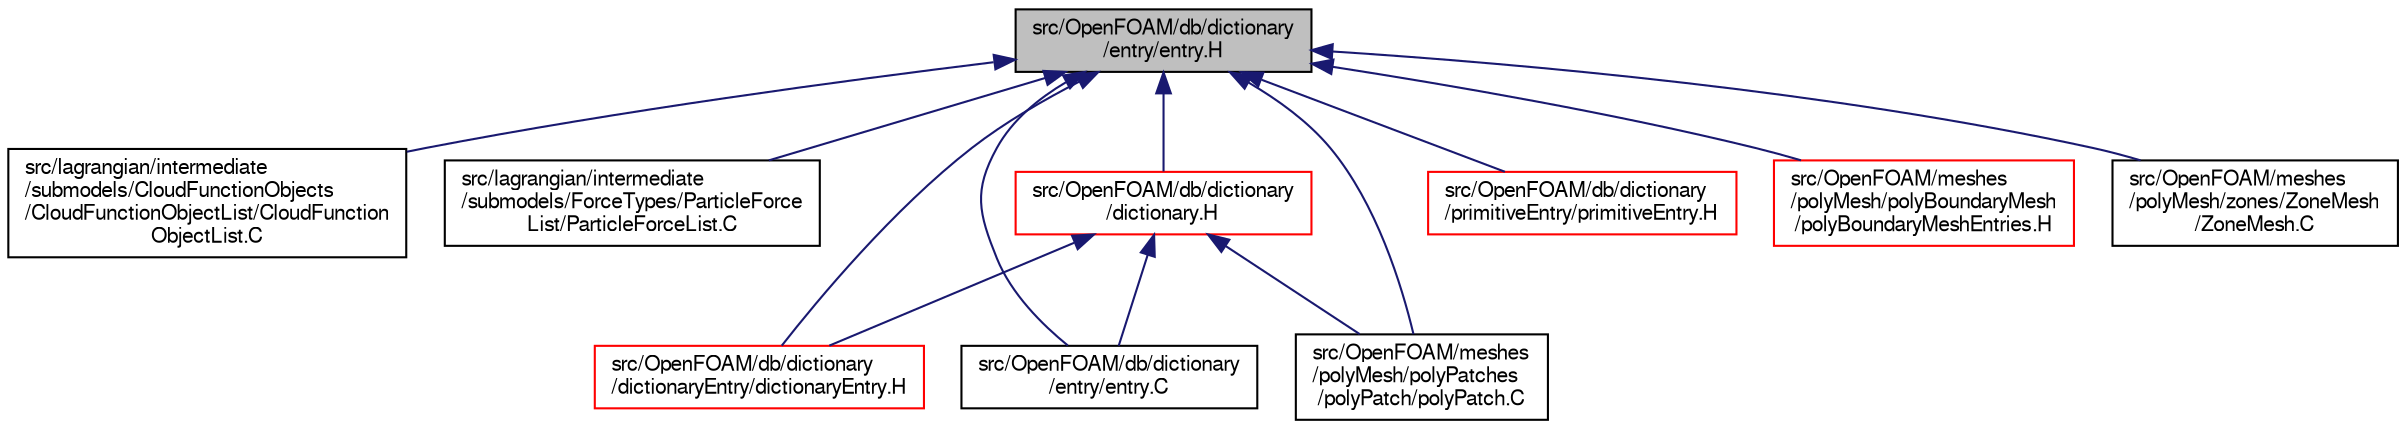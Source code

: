 digraph "src/OpenFOAM/db/dictionary/entry/entry.H"
{
  bgcolor="transparent";
  edge [fontname="FreeSans",fontsize="10",labelfontname="FreeSans",labelfontsize="10"];
  node [fontname="FreeSans",fontsize="10",shape=record];
  Node46 [label="src/OpenFOAM/db/dictionary\l/entry/entry.H",height=0.2,width=0.4,color="black", fillcolor="grey75", style="filled", fontcolor="black"];
  Node46 -> Node47 [dir="back",color="midnightblue",fontsize="10",style="solid",fontname="FreeSans"];
  Node47 [label="src/lagrangian/intermediate\l/submodels/CloudFunctionObjects\l/CloudFunctionObjectList/CloudFunction\lObjectList.C",height=0.2,width=0.4,color="black",URL="$a05546.html"];
  Node46 -> Node48 [dir="back",color="midnightblue",fontsize="10",style="solid",fontname="FreeSans"];
  Node48 [label="src/lagrangian/intermediate\l/submodels/ForceTypes/ParticleForce\lList/ParticleForceList.C",height=0.2,width=0.4,color="black",URL="$a05615.html"];
  Node46 -> Node49 [dir="back",color="midnightblue",fontsize="10",style="solid",fontname="FreeSans"];
  Node49 [label="src/OpenFOAM/db/dictionary\l/dictionary.H",height=0.2,width=0.4,color="red",URL="$a08804.html"];
  Node49 -> Node482 [dir="back",color="midnightblue",fontsize="10",style="solid",fontname="FreeSans"];
  Node482 [label="src/OpenFOAM/db/dictionary\l/dictionaryEntry/dictionaryEntry.H",height=0.2,width=0.4,color="red",URL="$a08810.html"];
  Node49 -> Node504 [dir="back",color="midnightblue",fontsize="10",style="solid",fontname="FreeSans"];
  Node504 [label="src/OpenFOAM/db/dictionary\l/entry/entry.C",height=0.2,width=0.4,color="black",URL="$a08822.html"];
  Node49 -> Node2849 [dir="back",color="midnightblue",fontsize="10",style="solid",fontname="FreeSans"];
  Node2849 [label="src/OpenFOAM/meshes\l/polyMesh/polyPatches\l/polyPatch/polyPatch.C",height=0.2,width=0.4,color="black",URL="$a11750.html"];
  Node46 -> Node482 [dir="back",color="midnightblue",fontsize="10",style="solid",fontname="FreeSans"];
  Node46 -> Node504 [dir="back",color="midnightblue",fontsize="10",style="solid",fontname="FreeSans"];
  Node46 -> Node3712 [dir="back",color="midnightblue",fontsize="10",style="solid",fontname="FreeSans"];
  Node3712 [label="src/OpenFOAM/db/dictionary\l/primitiveEntry/primitiveEntry.H",height=0.2,width=0.4,color="red",URL="$a08882.html"];
  Node46 -> Node3714 [dir="back",color="midnightblue",fontsize="10",style="solid",fontname="FreeSans"];
  Node3714 [label="src/OpenFOAM/meshes\l/polyMesh/polyBoundaryMesh\l/polyBoundaryMeshEntries.H",height=0.2,width=0.4,color="red",URL="$a11621.html"];
  Node46 -> Node2849 [dir="back",color="midnightblue",fontsize="10",style="solid",fontname="FreeSans"];
  Node46 -> Node3716 [dir="back",color="midnightblue",fontsize="10",style="solid",fontname="FreeSans"];
  Node3716 [label="src/OpenFOAM/meshes\l/polyMesh/zones/ZoneMesh\l/ZoneMesh.C",height=0.2,width=0.4,color="black",URL="$a11837.html"];
}
